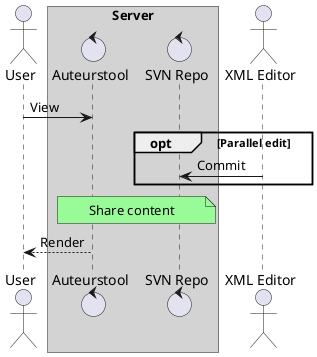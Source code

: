 @startuml

' Define the actors
actor User
box "Server" #LightGray
    control Auteurstool as AUT
    control "SVN Repo" as SVN
end box
actor "XML Editor" as XML


' Sequence in absence of webdav integration

User ->  AUT : View
opt Parallel edit
    XML -> SVN: Commit
end
note over AUT, SVN #palegreen: Share content
AUT --> User: Render


@enduml